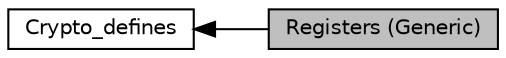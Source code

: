digraph "Registers (Generic)"
{
  edge [fontname="Helvetica",fontsize="10",labelfontname="Helvetica",labelfontsize="10"];
  node [fontname="Helvetica",fontsize="10",shape=record];
  rankdir=LR;
  Node0 [label="Registers (Generic)",height=0.2,width=0.4,color="black", fillcolor="grey75", style="filled", fontcolor="black"];
  Node1 [label="Crypto_defines",height=0.2,width=0.4,color="black", fillcolor="white", style="filled",URL="$group__crypto__defines.html"];
  Node1->Node0 [shape=plaintext, dir="back", style="solid"];
}
